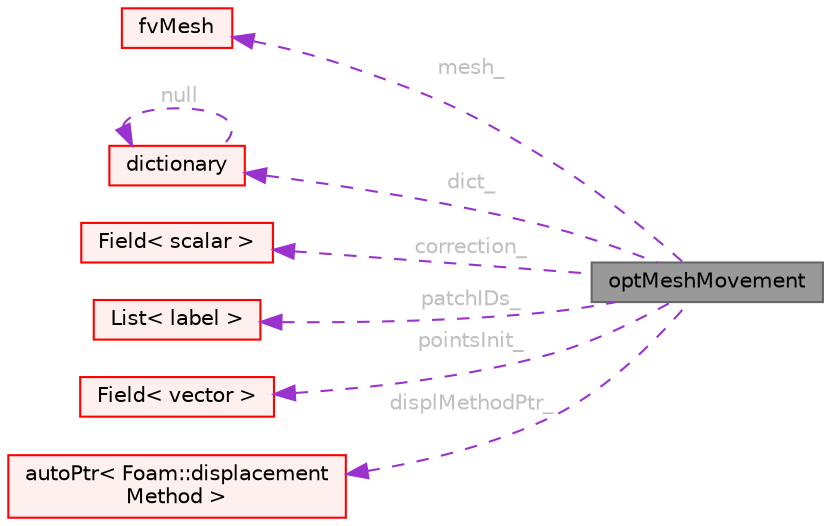 digraph "optMeshMovement"
{
 // LATEX_PDF_SIZE
  bgcolor="transparent";
  edge [fontname=Helvetica,fontsize=10,labelfontname=Helvetica,labelfontsize=10];
  node [fontname=Helvetica,fontsize=10,shape=box,height=0.2,width=0.4];
  rankdir="LR";
  Node1 [id="Node000001",label="optMeshMovement",height=0.2,width=0.4,color="gray40", fillcolor="grey60", style="filled", fontcolor="black",tooltip="Abstract base class for translating an update of the design variables into mesh movement."];
  Node2 -> Node1 [id="edge1_Node000001_Node000002",dir="back",color="darkorchid3",style="dashed",tooltip=" ",label=" mesh_",fontcolor="grey" ];
  Node2 [id="Node000002",label="fvMesh",height=0.2,width=0.4,color="red", fillcolor="#FFF0F0", style="filled",URL="$classFoam_1_1fvMesh.html",tooltip="Mesh data needed to do the Finite Volume discretisation."];
  Node22 -> Node1 [id="edge2_Node000001_Node000022",dir="back",color="darkorchid3",style="dashed",tooltip=" ",label=" dict_",fontcolor="grey" ];
  Node22 [id="Node000022",label="dictionary",height=0.2,width=0.4,color="red", fillcolor="#FFF0F0", style="filled",URL="$classFoam_1_1dictionary.html",tooltip="A list of keyword definitions, which are a keyword followed by a number of values (eg,..."];
  Node22 -> Node22 [id="edge3_Node000022_Node000022",dir="back",color="darkorchid3",style="dashed",tooltip=" ",label=" null",fontcolor="grey" ];
  Node54 -> Node1 [id="edge4_Node000001_Node000054",dir="back",color="darkorchid3",style="dashed",tooltip=" ",label=" correction_",fontcolor="grey" ];
  Node54 [id="Node000054",label="Field\< scalar \>",height=0.2,width=0.4,color="red", fillcolor="#FFF0F0", style="filled",URL="$classFoam_1_1Field.html",tooltip=" "];
  Node57 -> Node1 [id="edge5_Node000001_Node000057",dir="back",color="darkorchid3",style="dashed",tooltip=" ",label=" patchIDs_",fontcolor="grey" ];
  Node57 [id="Node000057",label="List\< label \>",height=0.2,width=0.4,color="red", fillcolor="#FFF0F0", style="filled",URL="$classFoam_1_1List.html",tooltip=" "];
  Node59 -> Node1 [id="edge6_Node000001_Node000059",dir="back",color="darkorchid3",style="dashed",tooltip=" ",label=" pointsInit_",fontcolor="grey" ];
  Node59 [id="Node000059",label="Field\< vector \>",height=0.2,width=0.4,color="red", fillcolor="#FFF0F0", style="filled",URL="$classFoam_1_1Field.html",tooltip=" "];
  Node61 -> Node1 [id="edge7_Node000001_Node000061",dir="back",color="darkorchid3",style="dashed",tooltip=" ",label=" displMethodPtr_",fontcolor="grey" ];
  Node61 [id="Node000061",label="autoPtr\< Foam::displacement\lMethod \>",height=0.2,width=0.4,color="red", fillcolor="#FFF0F0", style="filled",URL="$classFoam_1_1autoPtr.html",tooltip=" "];
}
